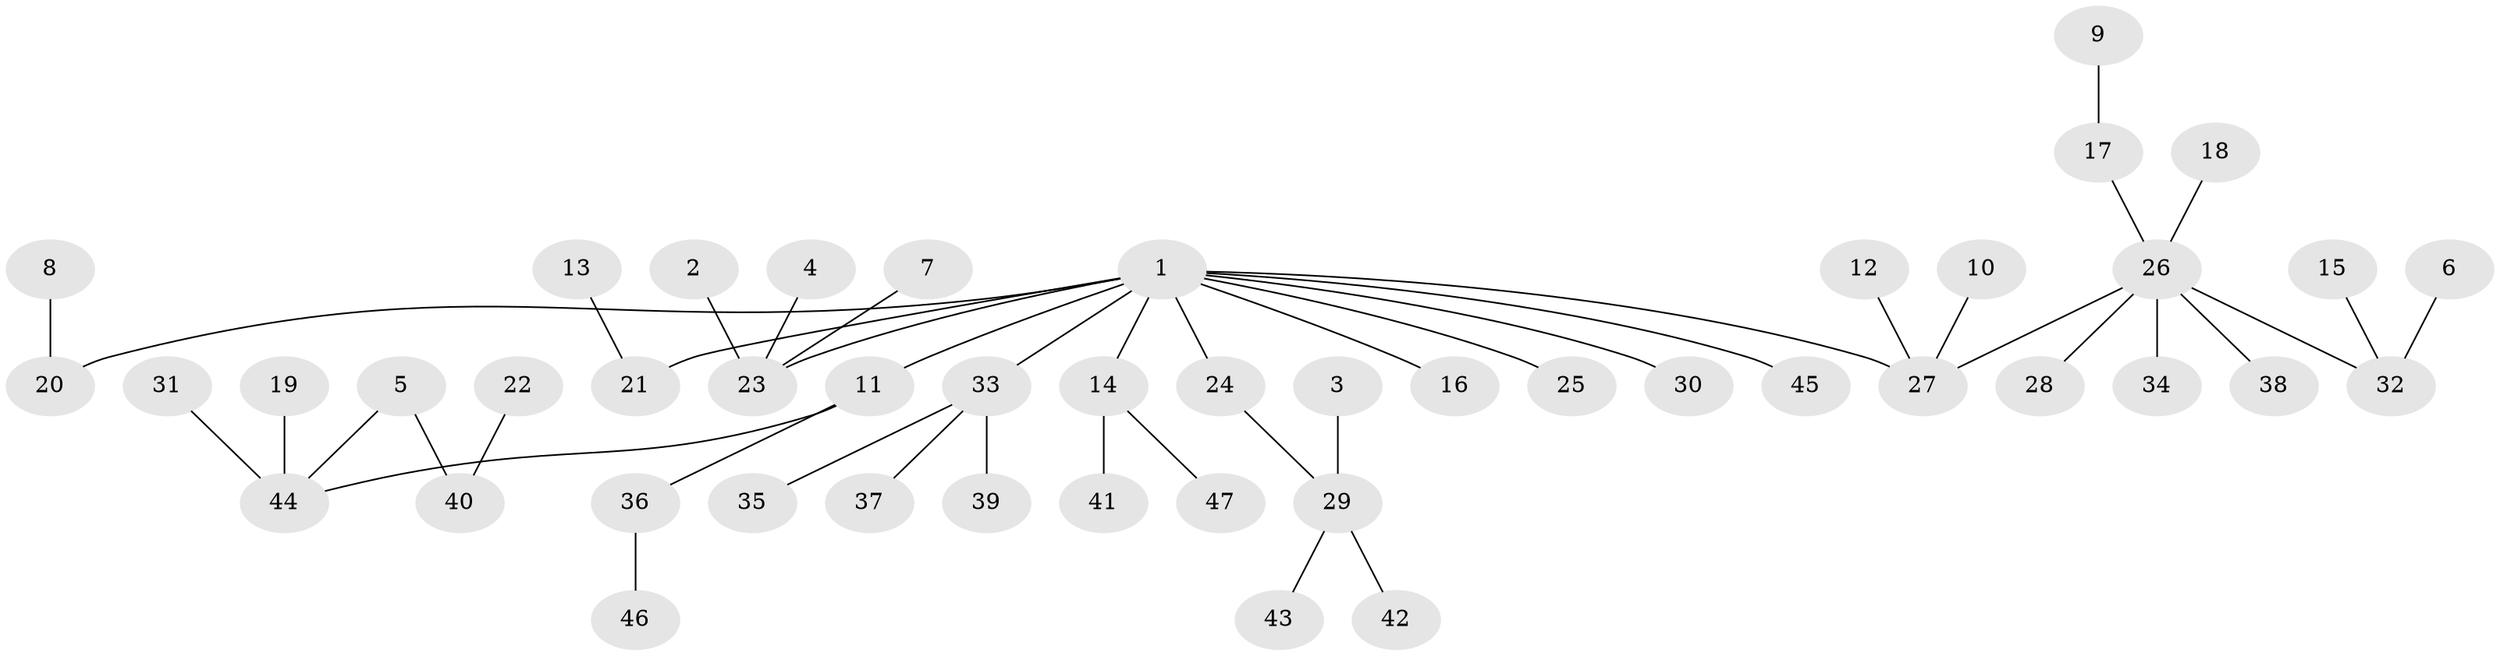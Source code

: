 // original degree distribution, {5: 0.053763440860215055, 3: 0.08602150537634409, 4: 0.0967741935483871, 6: 0.021505376344086023, 1: 0.5483870967741935, 2: 0.1935483870967742}
// Generated by graph-tools (version 1.1) at 2025/26/03/09/25 03:26:24]
// undirected, 47 vertices, 46 edges
graph export_dot {
graph [start="1"]
  node [color=gray90,style=filled];
  1;
  2;
  3;
  4;
  5;
  6;
  7;
  8;
  9;
  10;
  11;
  12;
  13;
  14;
  15;
  16;
  17;
  18;
  19;
  20;
  21;
  22;
  23;
  24;
  25;
  26;
  27;
  28;
  29;
  30;
  31;
  32;
  33;
  34;
  35;
  36;
  37;
  38;
  39;
  40;
  41;
  42;
  43;
  44;
  45;
  46;
  47;
  1 -- 11 [weight=1.0];
  1 -- 14 [weight=1.0];
  1 -- 16 [weight=1.0];
  1 -- 20 [weight=1.0];
  1 -- 21 [weight=1.0];
  1 -- 23 [weight=1.0];
  1 -- 24 [weight=1.0];
  1 -- 25 [weight=1.0];
  1 -- 27 [weight=1.0];
  1 -- 30 [weight=1.0];
  1 -- 33 [weight=1.0];
  1 -- 45 [weight=1.0];
  2 -- 23 [weight=1.0];
  3 -- 29 [weight=1.0];
  4 -- 23 [weight=1.0];
  5 -- 40 [weight=1.0];
  5 -- 44 [weight=1.0];
  6 -- 32 [weight=1.0];
  7 -- 23 [weight=1.0];
  8 -- 20 [weight=1.0];
  9 -- 17 [weight=1.0];
  10 -- 27 [weight=1.0];
  11 -- 36 [weight=1.0];
  11 -- 44 [weight=1.0];
  12 -- 27 [weight=1.0];
  13 -- 21 [weight=1.0];
  14 -- 41 [weight=1.0];
  14 -- 47 [weight=1.0];
  15 -- 32 [weight=1.0];
  17 -- 26 [weight=1.0];
  18 -- 26 [weight=1.0];
  19 -- 44 [weight=1.0];
  22 -- 40 [weight=1.0];
  24 -- 29 [weight=1.0];
  26 -- 27 [weight=1.0];
  26 -- 28 [weight=1.0];
  26 -- 32 [weight=1.0];
  26 -- 34 [weight=1.0];
  26 -- 38 [weight=1.0];
  29 -- 42 [weight=1.0];
  29 -- 43 [weight=1.0];
  31 -- 44 [weight=1.0];
  33 -- 35 [weight=1.0];
  33 -- 37 [weight=1.0];
  33 -- 39 [weight=1.0];
  36 -- 46 [weight=1.0];
}
